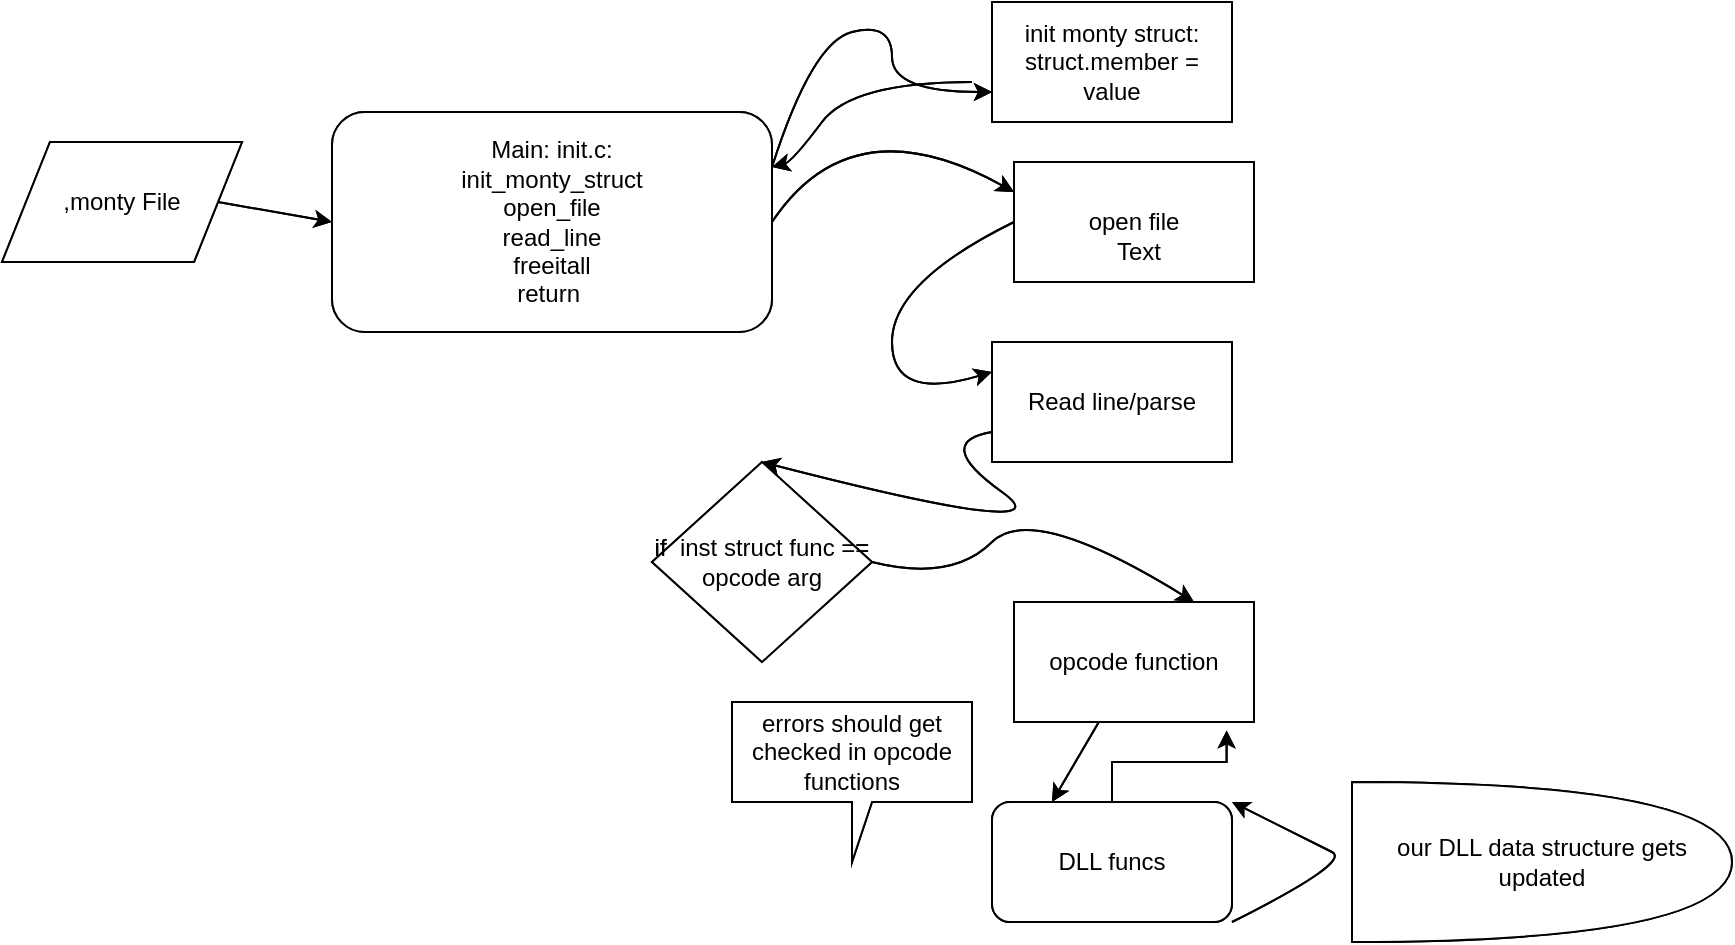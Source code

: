 <mxfile version="13.1.1" type="github"><diagram id="biNpXik9A4MgrGzGDzXH" name="Page-1"><mxGraphModel dx="1673" dy="2179" grid="1" gridSize="10" guides="1" tooltips="1" connect="1" arrows="1" fold="1" page="1" pageScale="1" pageWidth="850" pageHeight="1100" math="0" shadow="0"><root><mxCell id="0"/><mxCell id="1" parent="0"/><mxCell id="kf5FlJkNmWT82Ht67wsI-1" value="Main: init.c:&lt;br&gt;init_monty_struct&lt;br&gt;open_file&lt;br&gt;read_line&lt;br&gt;freeitall&lt;br&gt;return&amp;nbsp;" style="rounded=1;whiteSpace=wrap;html=1;" vertex="1" parent="1"><mxGeometry x="-260" y="-125" width="220" height="110" as="geometry"/></mxCell><mxCell id="kf5FlJkNmWT82Ht67wsI-2" value=",monty File" style="shape=parallelogram;perimeter=parallelogramPerimeter;whiteSpace=wrap;html=1;" vertex="1" parent="1"><mxGeometry x="-425" y="-110" width="120" height="60" as="geometry"/></mxCell><mxCell id="kf5FlJkNmWT82Ht67wsI-3" value="" style="endArrow=classic;html=1;exitX=1;exitY=0.5;exitDx=0;exitDy=0;entryX=0;entryY=0.5;entryDx=0;entryDy=0;" edge="1" parent="1" source="kf5FlJkNmWT82Ht67wsI-2" target="kf5FlJkNmWT82Ht67wsI-1"><mxGeometry width="50" height="50" relative="1" as="geometry"><mxPoint x="-310" y="270" as="sourcePoint"/><mxPoint x="-260" y="220" as="targetPoint"/></mxGeometry></mxCell><mxCell id="kf5FlJkNmWT82Ht67wsI-4" value="init monty struct:&lt;br&gt;struct.member = value" style="rounded=0;whiteSpace=wrap;html=1;" vertex="1" parent="1"><mxGeometry x="70" y="-180" width="120" height="60" as="geometry"/></mxCell><mxCell id="kf5FlJkNmWT82Ht67wsI-5" value="open file" style="rounded=0;whiteSpace=wrap;html=1;" vertex="1" parent="1"><mxGeometry x="81" y="-100" width="120" height="60" as="geometry"/></mxCell><mxCell id="kf5FlJkNmWT82Ht67wsI-18" value="Text" style="text;html=1;align=center;verticalAlign=middle;resizable=0;points=[];autosize=1;" vertex="1" parent="kf5FlJkNmWT82Ht67wsI-5"><mxGeometry x="42" y="35" width="40" height="20" as="geometry"/></mxCell><mxCell id="kf5FlJkNmWT82Ht67wsI-6" value="Read line/parse" style="rounded=0;whiteSpace=wrap;html=1;" vertex="1" parent="1"><mxGeometry x="70" y="-10" width="120" height="60" as="geometry"/></mxCell><mxCell id="kf5FlJkNmWT82Ht67wsI-7" value="" style="curved=1;endArrow=classic;html=1;exitX=1;exitY=0.25;exitDx=0;exitDy=0;entryX=0;entryY=0.75;entryDx=0;entryDy=0;" edge="1" parent="1" source="kf5FlJkNmWT82Ht67wsI-1" target="kf5FlJkNmWT82Ht67wsI-4"><mxGeometry width="50" height="50" relative="1" as="geometry"><mxPoint x="-130" y="250" as="sourcePoint"/><mxPoint x="-80" y="200" as="targetPoint"/><Array as="points"><mxPoint x="-20" y="-160"/><mxPoint x="20" y="-170"/><mxPoint x="20" y="-135"/></Array></mxGeometry></mxCell><mxCell id="kf5FlJkNmWT82Ht67wsI-8" value="" style="curved=1;endArrow=classic;html=1;exitX=1;exitY=0.5;exitDx=0;exitDy=0;entryX=0;entryY=0.25;entryDx=0;entryDy=0;" edge="1" parent="1" source="kf5FlJkNmWT82Ht67wsI-1" target="kf5FlJkNmWT82Ht67wsI-5"><mxGeometry width="50" height="50" relative="1" as="geometry"><mxPoint x="-70" y="-30" as="sourcePoint"/><mxPoint x="50" y="-60" as="targetPoint"/><Array as="points"><mxPoint y="-130"/></Array></mxGeometry></mxCell><mxCell id="kf5FlJkNmWT82Ht67wsI-9" value="" style="curved=1;endArrow=classic;html=1;exitX=0;exitY=0.5;exitDx=0;exitDy=0;entryX=0;entryY=0.25;entryDx=0;entryDy=0;" edge="1" parent="1" source="kf5FlJkNmWT82Ht67wsI-5" target="kf5FlJkNmWT82Ht67wsI-6"><mxGeometry width="50" height="50" relative="1" as="geometry"><mxPoint x="-130" y="250" as="sourcePoint"/><mxPoint x="-80" y="200" as="targetPoint"/><Array as="points"><mxPoint x="20" y="-40"/><mxPoint x="20" y="20"/></Array></mxGeometry></mxCell><mxCell id="kf5FlJkNmWT82Ht67wsI-11" value="" style="curved=1;endArrow=classic;html=1;entryX=1;entryY=0.25;entryDx=0;entryDy=0;" edge="1" parent="1" target="kf5FlJkNmWT82Ht67wsI-1"><mxGeometry width="50" height="50" relative="1" as="geometry"><mxPoint x="60" y="-140" as="sourcePoint"/><mxPoint x="-90" y="200" as="targetPoint"/><Array as="points"><mxPoint y="-140"/><mxPoint x="-30" y="-100"/></Array></mxGeometry></mxCell><mxCell id="kf5FlJkNmWT82Ht67wsI-13" value="" style="curved=1;endArrow=classic;html=1;exitX=0;exitY=0.75;exitDx=0;exitDy=0;entryX=0.5;entryY=1;entryDx=0;entryDy=0;" edge="1" parent="1" source="kf5FlJkNmWT82Ht67wsI-6" target="kf5FlJkNmWT82Ht67wsI-17"><mxGeometry width="50" height="50" relative="1" as="geometry"><mxPoint x="-110" y="230" as="sourcePoint"/><mxPoint x="-10" y="140" as="targetPoint"/><Array as="points"><mxPoint x="40" y="40"/><mxPoint x="110" y="90"/></Array></mxGeometry></mxCell><mxCell id="kf5FlJkNmWT82Ht67wsI-14" value="opcode function" style="rounded=0;whiteSpace=wrap;html=1;" vertex="1" parent="1"><mxGeometry x="81" y="120" width="120" height="60" as="geometry"/></mxCell><mxCell id="kf5FlJkNmWT82Ht67wsI-15" value="" style="curved=1;endArrow=classic;html=1;exitX=0;exitY=0.5;exitDx=0;exitDy=0;entryX=0.75;entryY=0;entryDx=0;entryDy=0;" edge="1" parent="1" source="kf5FlJkNmWT82Ht67wsI-17" target="kf5FlJkNmWT82Ht67wsI-14"><mxGeometry width="50" height="50" relative="1" as="geometry"><mxPoint x="50" y="185" as="sourcePoint"/><mxPoint x="60" y="310" as="targetPoint"/><Array as="points"><mxPoint x="50" y="110"/><mxPoint x="90" y="70"/></Array></mxGeometry></mxCell><mxCell id="kf5FlJkNmWT82Ht67wsI-17" value="if&amp;nbsp; inst struct func ==&lt;br&gt;opcode arg" style="rhombus;whiteSpace=wrap;html=1;direction=west;" vertex="1" parent="1"><mxGeometry x="-100" y="50" width="110" height="100" as="geometry"/></mxCell><mxCell id="kf5FlJkNmWT82Ht67wsI-21" style="edgeStyle=orthogonalEdgeStyle;rounded=0;orthogonalLoop=1;jettySize=auto;html=1;entryX=0.886;entryY=1.07;entryDx=0;entryDy=0;entryPerimeter=0;" edge="1" parent="1" source="kf5FlJkNmWT82Ht67wsI-20" target="kf5FlJkNmWT82Ht67wsI-14"><mxGeometry relative="1" as="geometry"/></mxCell><mxCell id="kf5FlJkNmWT82Ht67wsI-20" value="DLL funcs" style="rounded=1;whiteSpace=wrap;html=1;" vertex="1" parent="1"><mxGeometry x="70" y="220" width="120" height="60" as="geometry"/></mxCell><mxCell id="kf5FlJkNmWT82Ht67wsI-22" value="" style="endArrow=classic;html=1;entryX=0.25;entryY=0;entryDx=0;entryDy=0;" edge="1" parent="1" source="kf5FlJkNmWT82Ht67wsI-14" target="kf5FlJkNmWT82Ht67wsI-20"><mxGeometry width="50" height="50" relative="1" as="geometry"><mxPoint x="-110" y="220" as="sourcePoint"/><mxPoint x="-60" y="170" as="targetPoint"/></mxGeometry></mxCell><mxCell id="kf5FlJkNmWT82Ht67wsI-24" value="errors should get checked in opcode functions" style="shape=callout;whiteSpace=wrap;html=1;perimeter=calloutPerimeter;base=10;" vertex="1" parent="1"><mxGeometry x="-60" y="170" width="120" height="80" as="geometry"/></mxCell><mxCell id="kf5FlJkNmWT82Ht67wsI-25" value="our DLL data structure gets updated" style="shape=or;whiteSpace=wrap;html=1;" vertex="1" parent="1"><mxGeometry x="250" y="210" width="190" height="80" as="geometry"/></mxCell><mxCell id="kf5FlJkNmWT82Ht67wsI-26" value="" style="curved=1;endArrow=classic;html=1;exitX=1;exitY=1;exitDx=0;exitDy=0;entryX=1;entryY=0;entryDx=0;entryDy=0;" edge="1" parent="1" source="kf5FlJkNmWT82Ht67wsI-20" target="kf5FlJkNmWT82Ht67wsI-20"><mxGeometry width="50" height="50" relative="1" as="geometry"><mxPoint x="-10" y="280" as="sourcePoint"/><mxPoint x="40" y="230" as="targetPoint"/><Array as="points"><mxPoint x="250" y="250"/><mxPoint x="230" y="240"/></Array></mxGeometry></mxCell><mxCell id="kf5FlJkNmWT82Ht67wsI-28" value="Main: init.c:&lt;br&gt;init_monty_struct&lt;br&gt;open_file&lt;br&gt;read_line&lt;br&gt;freeitall&lt;br&gt;return&amp;nbsp;" style="rounded=1;whiteSpace=wrap;html=1;" vertex="1" parent="1"><mxGeometry x="-260" y="-125" width="220" height="110" as="geometry"/></mxCell><mxCell id="kf5FlJkNmWT82Ht67wsI-29" value=",monty File" style="shape=parallelogram;perimeter=parallelogramPerimeter;whiteSpace=wrap;html=1;" vertex="1" parent="1"><mxGeometry x="-425" y="-110" width="120" height="60" as="geometry"/></mxCell><mxCell id="kf5FlJkNmWT82Ht67wsI-30" value="" style="endArrow=classic;html=1;exitX=1;exitY=0.5;exitDx=0;exitDy=0;entryX=0;entryY=0.5;entryDx=0;entryDy=0;" edge="1" parent="1" source="kf5FlJkNmWT82Ht67wsI-29" target="kf5FlJkNmWT82Ht67wsI-28"><mxGeometry width="50" height="50" relative="1" as="geometry"><mxPoint x="-310" y="270" as="sourcePoint"/><mxPoint x="-260" y="220" as="targetPoint"/></mxGeometry></mxCell><mxCell id="kf5FlJkNmWT82Ht67wsI-31" value="init monty struct:&lt;br&gt;struct.member = value" style="rounded=0;whiteSpace=wrap;html=1;" vertex="1" parent="1"><mxGeometry x="70" y="-180" width="120" height="60" as="geometry"/></mxCell><mxCell id="kf5FlJkNmWT82Ht67wsI-32" value="open file" style="rounded=0;whiteSpace=wrap;html=1;" vertex="1" parent="1"><mxGeometry x="81" y="-100" width="120" height="60" as="geometry"/></mxCell><mxCell id="kf5FlJkNmWT82Ht67wsI-33" value="Text" style="text;html=1;align=center;verticalAlign=middle;resizable=0;points=[];autosize=1;" vertex="1" parent="kf5FlJkNmWT82Ht67wsI-32"><mxGeometry x="42" y="35" width="40" height="20" as="geometry"/></mxCell><mxCell id="kf5FlJkNmWT82Ht67wsI-34" value="Read line/parse" style="rounded=0;whiteSpace=wrap;html=1;" vertex="1" parent="1"><mxGeometry x="70" y="-10" width="120" height="60" as="geometry"/></mxCell><mxCell id="kf5FlJkNmWT82Ht67wsI-35" value="" style="curved=1;endArrow=classic;html=1;exitX=1;exitY=0.25;exitDx=0;exitDy=0;entryX=0;entryY=0.75;entryDx=0;entryDy=0;" edge="1" parent="1" source="kf5FlJkNmWT82Ht67wsI-28" target="kf5FlJkNmWT82Ht67wsI-31"><mxGeometry width="50" height="50" relative="1" as="geometry"><mxPoint x="-130" y="250" as="sourcePoint"/><mxPoint x="-80" y="200" as="targetPoint"/><Array as="points"><mxPoint x="-20" y="-160"/><mxPoint x="20" y="-170"/><mxPoint x="20" y="-135"/></Array></mxGeometry></mxCell><mxCell id="kf5FlJkNmWT82Ht67wsI-36" value="" style="curved=1;endArrow=classic;html=1;exitX=1;exitY=0.5;exitDx=0;exitDy=0;entryX=0;entryY=0.25;entryDx=0;entryDy=0;" edge="1" parent="1" source="kf5FlJkNmWT82Ht67wsI-28" target="kf5FlJkNmWT82Ht67wsI-32"><mxGeometry width="50" height="50" relative="1" as="geometry"><mxPoint x="-70" y="-30" as="sourcePoint"/><mxPoint x="50" y="-60" as="targetPoint"/><Array as="points"><mxPoint y="-130"/></Array></mxGeometry></mxCell><mxCell id="kf5FlJkNmWT82Ht67wsI-37" value="" style="curved=1;endArrow=classic;html=1;exitX=0;exitY=0.5;exitDx=0;exitDy=0;entryX=0;entryY=0.25;entryDx=0;entryDy=0;" edge="1" parent="1" source="kf5FlJkNmWT82Ht67wsI-32" target="kf5FlJkNmWT82Ht67wsI-34"><mxGeometry width="50" height="50" relative="1" as="geometry"><mxPoint x="-130" y="250" as="sourcePoint"/><mxPoint x="-80" y="200" as="targetPoint"/><Array as="points"><mxPoint x="20" y="-40"/><mxPoint x="20" y="20"/></Array></mxGeometry></mxCell><mxCell id="kf5FlJkNmWT82Ht67wsI-38" value="" style="curved=1;endArrow=classic;html=1;entryX=1;entryY=0.25;entryDx=0;entryDy=0;" edge="1" parent="1" target="kf5FlJkNmWT82Ht67wsI-28"><mxGeometry width="50" height="50" relative="1" as="geometry"><mxPoint x="60" y="-140" as="sourcePoint"/><mxPoint x="-90" y="200" as="targetPoint"/><Array as="points"><mxPoint y="-140"/><mxPoint x="-30" y="-100"/></Array></mxGeometry></mxCell><mxCell id="kf5FlJkNmWT82Ht67wsI-39" value="" style="curved=1;endArrow=classic;html=1;exitX=0;exitY=0.75;exitDx=0;exitDy=0;entryX=0.5;entryY=1;entryDx=0;entryDy=0;" edge="1" parent="1" source="kf5FlJkNmWT82Ht67wsI-34" target="kf5FlJkNmWT82Ht67wsI-42"><mxGeometry width="50" height="50" relative="1" as="geometry"><mxPoint x="-110" y="230" as="sourcePoint"/><mxPoint x="-10" y="140" as="targetPoint"/><Array as="points"><mxPoint x="40" y="40"/><mxPoint x="110" y="90"/></Array></mxGeometry></mxCell><mxCell id="kf5FlJkNmWT82Ht67wsI-40" value="opcode function" style="rounded=0;whiteSpace=wrap;html=1;" vertex="1" parent="1"><mxGeometry x="81" y="120" width="120" height="60" as="geometry"/></mxCell><mxCell id="kf5FlJkNmWT82Ht67wsI-41" value="" style="curved=1;endArrow=classic;html=1;exitX=0;exitY=0.5;exitDx=0;exitDy=0;entryX=0.75;entryY=0;entryDx=0;entryDy=0;" edge="1" parent="1" source="kf5FlJkNmWT82Ht67wsI-42" target="kf5FlJkNmWT82Ht67wsI-40"><mxGeometry width="50" height="50" relative="1" as="geometry"><mxPoint x="50" y="185" as="sourcePoint"/><mxPoint x="60" y="310" as="targetPoint"/><Array as="points"><mxPoint x="50" y="110"/><mxPoint x="90" y="70"/></Array></mxGeometry></mxCell><mxCell id="kf5FlJkNmWT82Ht67wsI-42" value="if&amp;nbsp; inst struct func ==&lt;br&gt;opcode arg" style="rhombus;whiteSpace=wrap;html=1;direction=west;" vertex="1" parent="1"><mxGeometry x="-100" y="50" width="110" height="100" as="geometry"/></mxCell><mxCell id="kf5FlJkNmWT82Ht67wsI-43" style="edgeStyle=orthogonalEdgeStyle;rounded=0;orthogonalLoop=1;jettySize=auto;html=1;entryX=0.886;entryY=1.07;entryDx=0;entryDy=0;entryPerimeter=0;" edge="1" parent="1" source="kf5FlJkNmWT82Ht67wsI-44" target="kf5FlJkNmWT82Ht67wsI-40"><mxGeometry relative="1" as="geometry"/></mxCell><mxCell id="kf5FlJkNmWT82Ht67wsI-44" value="DLL funcs" style="rounded=1;whiteSpace=wrap;html=1;" vertex="1" parent="1"><mxGeometry x="70" y="220" width="120" height="60" as="geometry"/></mxCell><mxCell id="kf5FlJkNmWT82Ht67wsI-45" value="" style="endArrow=classic;html=1;entryX=0.25;entryY=0;entryDx=0;entryDy=0;" edge="1" parent="1" source="kf5FlJkNmWT82Ht67wsI-40" target="kf5FlJkNmWT82Ht67wsI-44"><mxGeometry width="50" height="50" relative="1" as="geometry"><mxPoint x="-110" y="220" as="sourcePoint"/><mxPoint x="-60" y="170" as="targetPoint"/></mxGeometry></mxCell><mxCell id="kf5FlJkNmWT82Ht67wsI-46" value="errors should get checked in opcode functions" style="shape=callout;whiteSpace=wrap;html=1;perimeter=calloutPerimeter;base=10;" vertex="1" parent="1"><mxGeometry x="-60" y="170" width="120" height="80" as="geometry"/></mxCell><mxCell id="kf5FlJkNmWT82Ht67wsI-47" value="our DLL data structure gets updated" style="shape=or;whiteSpace=wrap;html=1;" vertex="1" parent="1"><mxGeometry x="250" y="210" width="190" height="80" as="geometry"/></mxCell><mxCell id="kf5FlJkNmWT82Ht67wsI-48" value="" style="curved=1;endArrow=classic;html=1;exitX=1;exitY=1;exitDx=0;exitDy=0;entryX=1;entryY=0;entryDx=0;entryDy=0;" edge="1" parent="1" source="kf5FlJkNmWT82Ht67wsI-44" target="kf5FlJkNmWT82Ht67wsI-44"><mxGeometry width="50" height="50" relative="1" as="geometry"><mxPoint x="-10" y="280" as="sourcePoint"/><mxPoint x="40" y="230" as="targetPoint"/><Array as="points"><mxPoint x="250" y="250"/><mxPoint x="230" y="240"/></Array></mxGeometry></mxCell></root></mxGraphModel></diagram></mxfile>